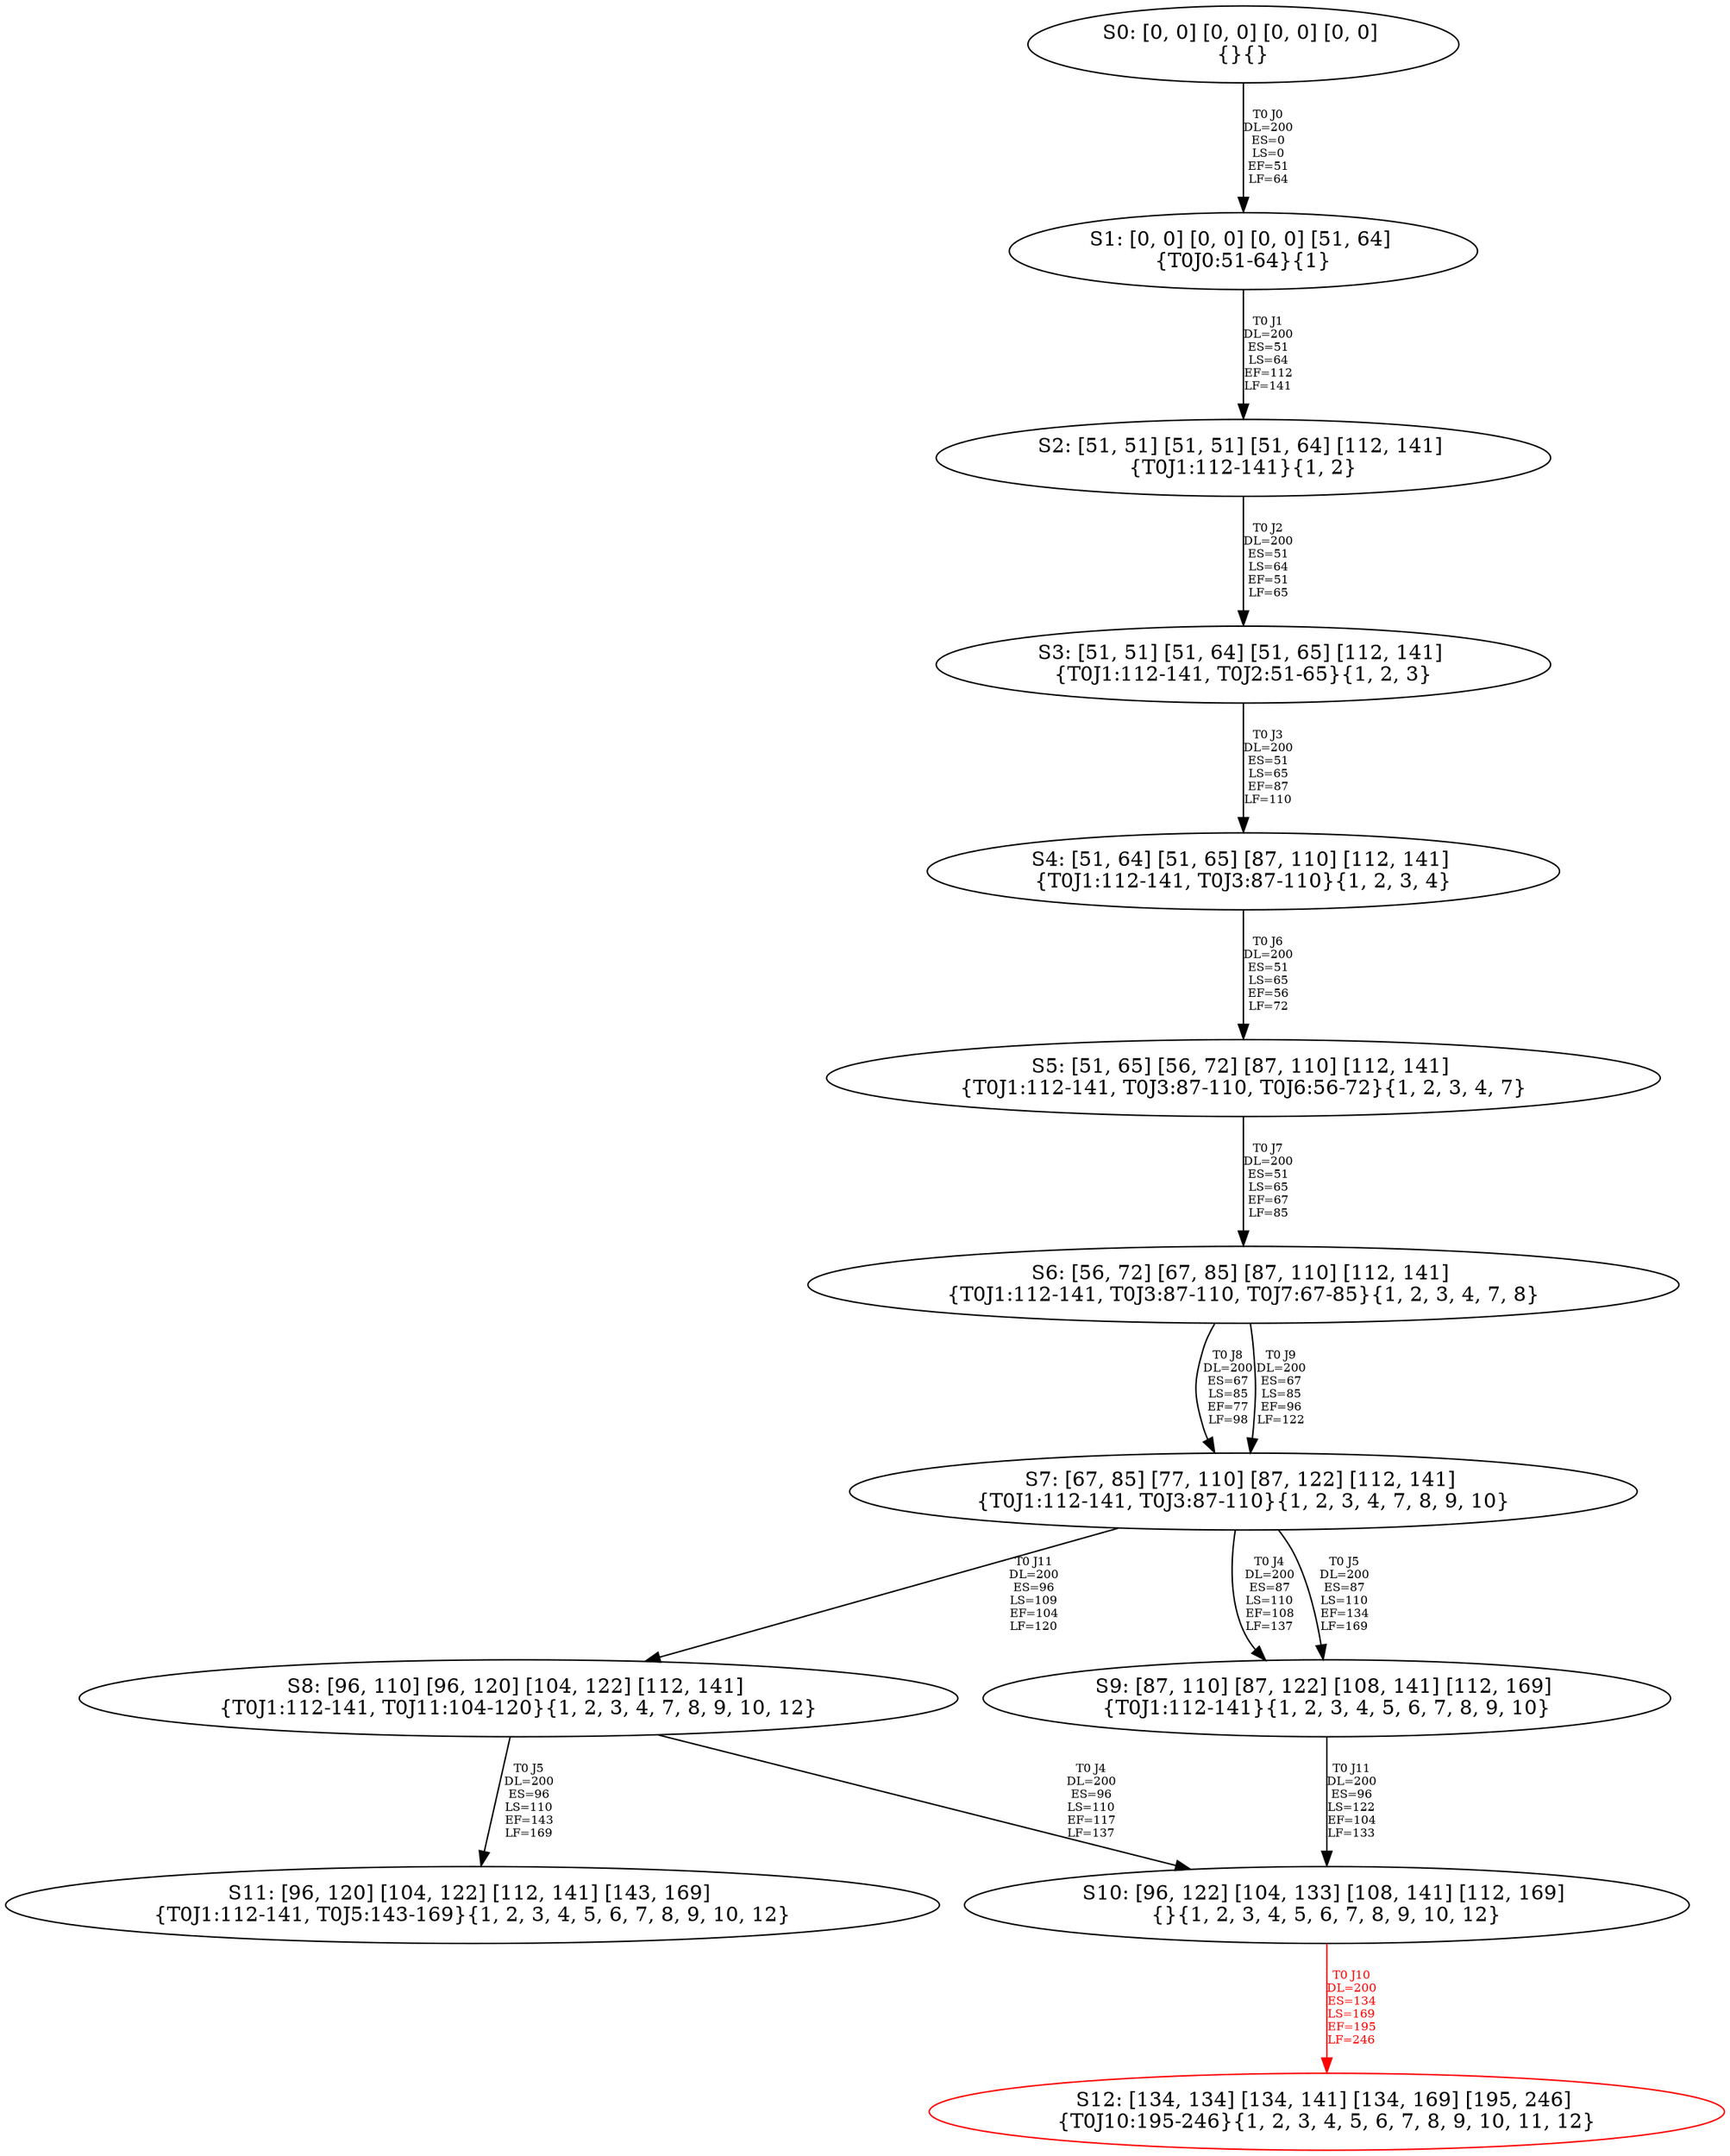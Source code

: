 digraph {
	S0[label="S0: [0, 0] [0, 0] [0, 0] [0, 0] \n{}{}"];
	S1[label="S1: [0, 0] [0, 0] [0, 0] [51, 64] \n{T0J0:51-64}{1}"];
	S2[label="S2: [51, 51] [51, 51] [51, 64] [112, 141] \n{T0J1:112-141}{1, 2}"];
	S3[label="S3: [51, 51] [51, 64] [51, 65] [112, 141] \n{T0J1:112-141, T0J2:51-65}{1, 2, 3}"];
	S4[label="S4: [51, 64] [51, 65] [87, 110] [112, 141] \n{T0J1:112-141, T0J3:87-110}{1, 2, 3, 4}"];
	S5[label="S5: [51, 65] [56, 72] [87, 110] [112, 141] \n{T0J1:112-141, T0J3:87-110, T0J6:56-72}{1, 2, 3, 4, 7}"];
	S6[label="S6: [56, 72] [67, 85] [87, 110] [112, 141] \n{T0J1:112-141, T0J3:87-110, T0J7:67-85}{1, 2, 3, 4, 7, 8}"];
	S7[label="S7: [67, 85] [77, 110] [87, 122] [112, 141] \n{T0J1:112-141, T0J3:87-110}{1, 2, 3, 4, 7, 8, 9, 10}"];
	S8[label="S8: [96, 110] [96, 120] [104, 122] [112, 141] \n{T0J1:112-141, T0J11:104-120}{1, 2, 3, 4, 7, 8, 9, 10, 12}"];
	S9[label="S9: [87, 110] [87, 122] [108, 141] [112, 169] \n{T0J1:112-141}{1, 2, 3, 4, 5, 6, 7, 8, 9, 10}"];
	S10[label="S10: [96, 122] [104, 133] [108, 141] [112, 169] \n{}{1, 2, 3, 4, 5, 6, 7, 8, 9, 10, 12}"];
	S11[label="S11: [96, 120] [104, 122] [112, 141] [143, 169] \n{T0J1:112-141, T0J5:143-169}{1, 2, 3, 4, 5, 6, 7, 8, 9, 10, 12}"];
	S12[label="S12: [134, 134] [134, 141] [134, 169] [195, 246] \n{T0J10:195-246}{1, 2, 3, 4, 5, 6, 7, 8, 9, 10, 11, 12}"];
	S0 -> S1[label="T0 J0\nDL=200\nES=0\nLS=0\nEF=51\nLF=64",fontsize=8];
	S1 -> S2[label="T0 J1\nDL=200\nES=51\nLS=64\nEF=112\nLF=141",fontsize=8];
	S2 -> S3[label="T0 J2\nDL=200\nES=51\nLS=64\nEF=51\nLF=65",fontsize=8];
	S3 -> S4[label="T0 J3\nDL=200\nES=51\nLS=65\nEF=87\nLF=110",fontsize=8];
	S4 -> S5[label="T0 J6\nDL=200\nES=51\nLS=65\nEF=56\nLF=72",fontsize=8];
	S5 -> S6[label="T0 J7\nDL=200\nES=51\nLS=65\nEF=67\nLF=85",fontsize=8];
	S6 -> S7[label="T0 J8\nDL=200\nES=67\nLS=85\nEF=77\nLF=98",fontsize=8];
	S6 -> S7[label="T0 J9\nDL=200\nES=67\nLS=85\nEF=96\nLF=122",fontsize=8];
	S7 -> S9[label="T0 J4\nDL=200\nES=87\nLS=110\nEF=108\nLF=137",fontsize=8];
	S7 -> S9[label="T0 J5\nDL=200\nES=87\nLS=110\nEF=134\nLF=169",fontsize=8];
	S7 -> S8[label="T0 J11\nDL=200\nES=96\nLS=109\nEF=104\nLF=120",fontsize=8];
	S8 -> S10[label="T0 J4\nDL=200\nES=96\nLS=110\nEF=117\nLF=137",fontsize=8];
	S8 -> S11[label="T0 J5\nDL=200\nES=96\nLS=110\nEF=143\nLF=169",fontsize=8];
	S9 -> S10[label="T0 J11\nDL=200\nES=96\nLS=122\nEF=104\nLF=133",fontsize=8];
	S10 -> S12[label="T0 J10\nDL=200\nES=134\nLS=169\nEF=195\nLF=246",color=Red,fontcolor=Red,fontsize=8];
S12[color=Red];
}
